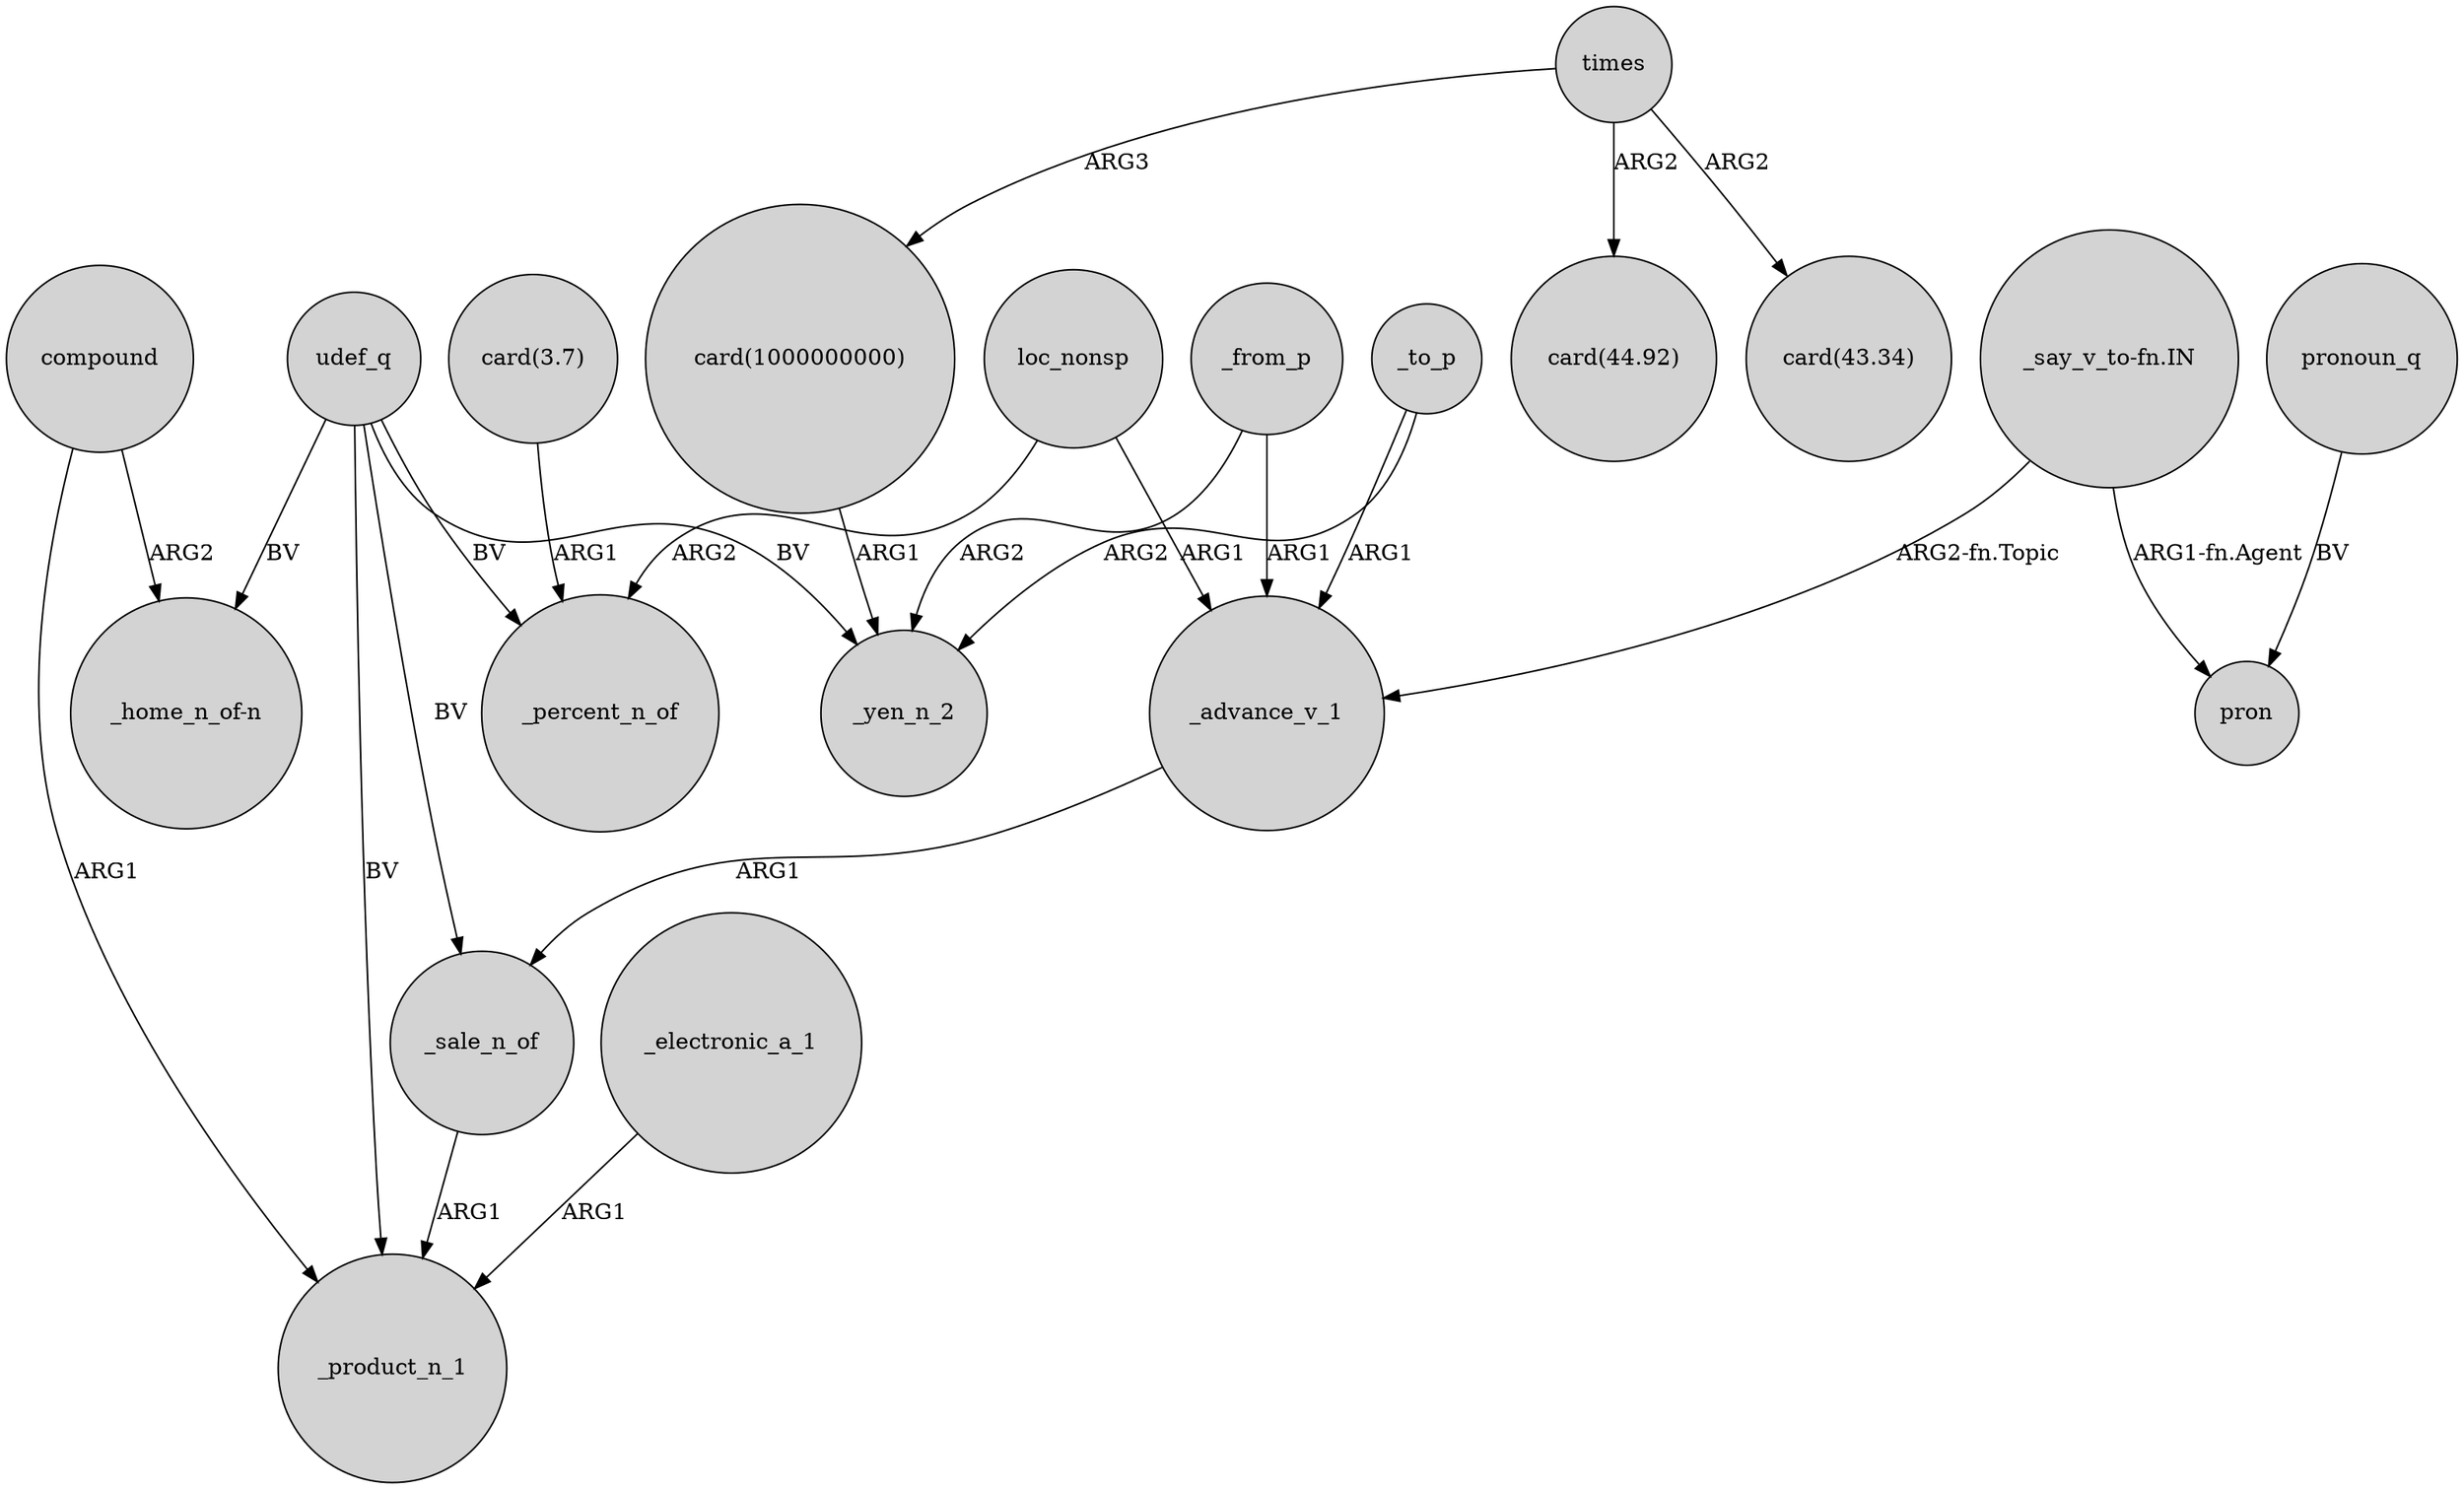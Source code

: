 digraph {
	node [shape=circle style=filled]
	compound -> _product_n_1 [label=ARG1]
	udef_q -> _yen_n_2 [label=BV]
	"card(1000000000)" -> _yen_n_2 [label=ARG1]
	times -> "card(44.92)" [label=ARG2]
	_sale_n_of -> _product_n_1 [label=ARG1]
	"_say_v_to-fn.IN" -> _advance_v_1 [label="ARG2-fn.Topic"]
	udef_q -> "_home_n_of-n" [label=BV]
	loc_nonsp -> _advance_v_1 [label=ARG1]
	times -> "card(43.34)" [label=ARG2]
	times -> "card(1000000000)" [label=ARG3]
	_electronic_a_1 -> _product_n_1 [label=ARG1]
	pronoun_q -> pron [label=BV]
	loc_nonsp -> _percent_n_of [label=ARG2]
	udef_q -> _sale_n_of [label=BV]
	"_say_v_to-fn.IN" -> pron [label="ARG1-fn.Agent"]
	udef_q -> _product_n_1 [label=BV]
	_to_p -> _yen_n_2 [label=ARG2]
	_to_p -> _advance_v_1 [label=ARG1]
	compound -> "_home_n_of-n" [label=ARG2]
	"card(3.7)" -> _percent_n_of [label=ARG1]
	udef_q -> _percent_n_of [label=BV]
	_from_p -> _yen_n_2 [label=ARG2]
	_from_p -> _advance_v_1 [label=ARG1]
	_advance_v_1 -> _sale_n_of [label=ARG1]
}
